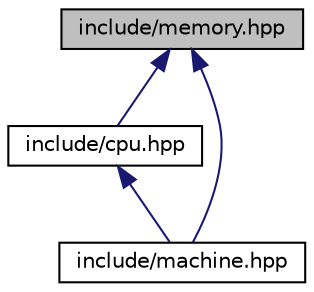 digraph "include/memory.hpp"
{
  edge [fontname="Helvetica",fontsize="10",labelfontname="Helvetica",labelfontsize="10"];
  node [fontname="Helvetica",fontsize="10",shape=record];
  Node1 [label="include/memory.hpp",height=0.2,width=0.4,color="black", fillcolor="grey75", style="filled", fontcolor="black"];
  Node1 -> Node2 [dir="back",color="midnightblue",fontsize="10",style="solid",fontname="Helvetica"];
  Node2 [label="include/cpu.hpp",height=0.2,width=0.4,color="black", fillcolor="white", style="filled",URL="$cpu_8hpp.html",tooltip="Implements the 8080 to use on machine. "];
  Node2 -> Node3 [dir="back",color="midnightblue",fontsize="10",style="solid",fontname="Helvetica"];
  Node3 [label="include/machine.hpp",height=0.2,width=0.4,color="black", fillcolor="white", style="filled",URL="$machine_8hpp.html",tooltip="Connect all the components to the 8080. "];
  Node1 -> Node3 [dir="back",color="midnightblue",fontsize="10",style="solid",fontname="Helvetica"];
}
